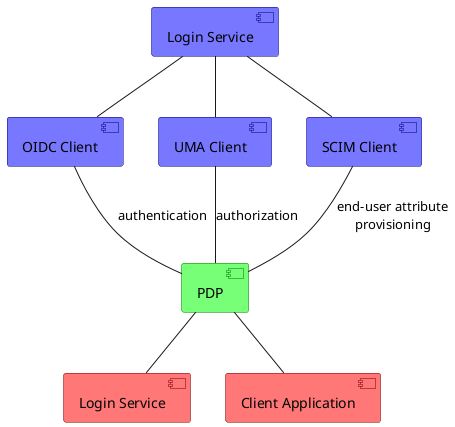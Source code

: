 @startuml "PDP Context"

hide stereotype

/'------------------------------------------------------------------------------
  Components
------------------------------------------------------------------------------'/
[PDP] as PDP <<pdp>>
["OIDC Client"] as "OIDC Client" <<provider>>
["UMA Client"] as "UMA Client" <<provider>>
["SCIM Client"] as "SCIM Client" <<provider>>
["Login Service"] as "Login Service" <<consumer>>
["Client Application"] as "Client Application" <<consumer>>
["Login Service 2"] as "Login Service" <<provider>>

/'------------------------------------------------------------------------------
  Top row
------------------------------------------------------------------------------'/
["OIDC Client"] -- [PDP]: authentication
["UMA Client"] -- [PDP]: authorization
["SCIM Client"] -- [PDP]: end-user attribute\nprovisioning
["Login Service 2"] -- ["OIDC Client"]
["Login Service 2"] -- ["UMA Client"]
["Login Service 2"] -- ["SCIM Client"]

/'------------------------------------------------------------------------------
  Bottom row
------------------------------------------------------------------------------'/
[PDP] -- ["Login Service"]
[PDP] -- ["Client Application"]

skinparam component<<pdp>> {
    BackgroundColor #77ff77
    BorderColor #007700
}

skinparam component<<consumer>> {
    BackgroundColor #ff7777
    BorderColor #770000
}

skinparam component<<provider>> {
    BackgroundColor #7777ff
    BorderColor #000077
}

@enduml
